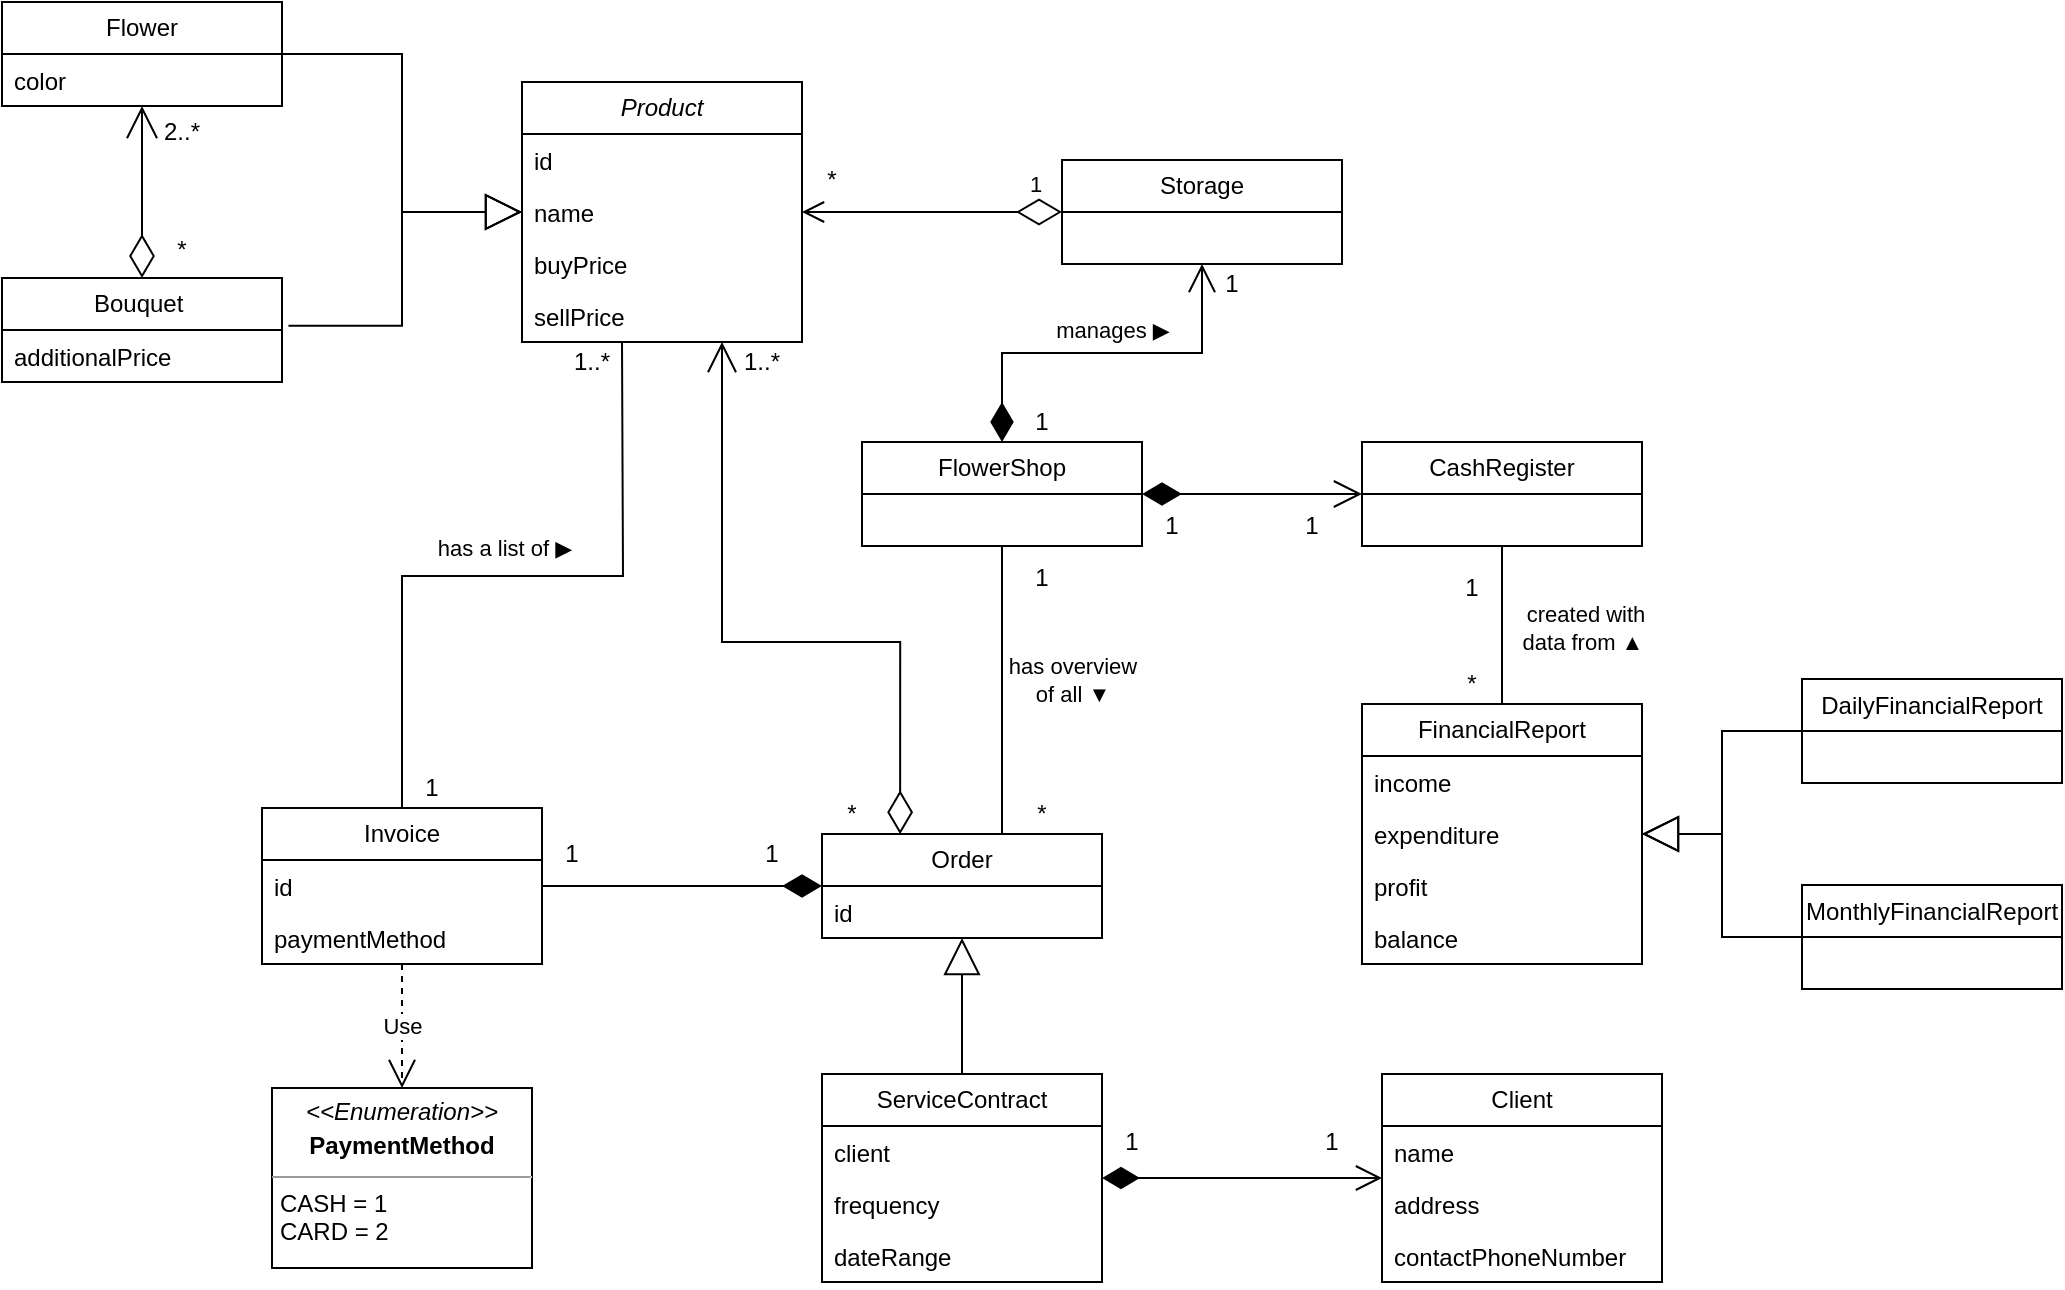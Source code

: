 <mxfile version="22.1.22" type="embed">
  <diagram id="rXadUDcpfPJnXtzyxUqe" name="Page-1">
    <mxGraphModel dx="1134" dy="641" grid="1" gridSize="10" guides="1" tooltips="1" connect="1" arrows="1" fold="1" page="1" pageScale="1" pageWidth="1169" pageHeight="827" math="0" shadow="0">
      <root>
        <mxCell id="0" />
        <mxCell id="1" parent="0" />
        <mxCell id="2" value="Flower" style="swimlane;fontStyle=0;childLayout=stackLayout;horizontal=1;startSize=26;fillColor=none;horizontalStack=0;resizeParent=1;resizeParentMax=0;resizeLast=0;collapsible=1;marginBottom=0;whiteSpace=wrap;html=1;" parent="1" vertex="1">
          <mxGeometry x="30" y="40" width="140" height="52" as="geometry">
            <mxRectangle x="160" y="100" width="80" height="30" as="alternateBounds" />
          </mxGeometry>
        </mxCell>
        <mxCell id="128" value="color" style="text;strokeColor=none;fillColor=none;align=left;verticalAlign=top;spacingLeft=4;spacingRight=4;overflow=hidden;rotatable=0;points=[[0,0.5],[1,0.5]];portConstraint=eastwest;whiteSpace=wrap;html=1;" vertex="1" parent="2">
          <mxGeometry y="26" width="140" height="26" as="geometry" />
        </mxCell>
        <mxCell id="6" value="Bouquet&amp;nbsp;" style="swimlane;fontStyle=0;childLayout=stackLayout;horizontal=1;startSize=26;fillColor=none;horizontalStack=0;resizeParent=1;resizeParentMax=0;resizeLast=0;collapsible=1;marginBottom=0;whiteSpace=wrap;html=1;" parent="1" vertex="1">
          <mxGeometry x="30" y="178" width="140" height="52" as="geometry" />
        </mxCell>
        <mxCell id="8" value="additionalPrice" style="text;strokeColor=none;fillColor=none;align=left;verticalAlign=top;spacingLeft=4;spacingRight=4;overflow=hidden;rotatable=0;points=[[0,0.5],[1,0.5]];portConstraint=eastwest;whiteSpace=wrap;html=1;" parent="6" vertex="1">
          <mxGeometry y="26" width="140" height="26" as="geometry" />
        </mxCell>
        <mxCell id="11" value="" style="endArrow=open;html=1;endSize=14;startArrow=diamondThin;startSize=19;startFill=0;edgeStyle=orthogonalEdgeStyle;align=left;verticalAlign=bottom;rounded=0;exitX=0.5;exitY=0;exitDx=0;exitDy=0;" parent="1" source="6" target="2" edge="1">
          <mxGeometry x="-0.302" relative="1" as="geometry">
            <mxPoint x="260" y="300" as="sourcePoint" />
            <mxPoint x="420" y="300" as="targetPoint" />
            <mxPoint as="offset" />
            <Array as="points">
              <mxPoint x="100" y="150" />
              <mxPoint x="100" y="150" />
            </Array>
          </mxGeometry>
        </mxCell>
        <mxCell id="12" value="2..*" style="text;html=1;strokeColor=none;fillColor=none;align=center;verticalAlign=middle;whiteSpace=wrap;rounded=0;" parent="1" vertex="1">
          <mxGeometry x="110" y="100" width="20" height="10" as="geometry" />
        </mxCell>
        <mxCell id="13" value="1" style="text;html=1;strokeColor=none;fillColor=none;align=center;verticalAlign=middle;whiteSpace=wrap;rounded=0;" parent="1" vertex="1">
          <mxGeometry x="755" y="328" width="20" height="10" as="geometry" />
        </mxCell>
        <mxCell id="16" value="Storage" style="swimlane;fontStyle=0;childLayout=stackLayout;horizontal=1;startSize=26;fillColor=none;horizontalStack=0;resizeParent=1;resizeParentMax=0;resizeLast=0;collapsible=1;marginBottom=0;whiteSpace=wrap;html=1;" parent="1" vertex="1">
          <mxGeometry x="560" y="119" width="140" height="52" as="geometry" />
        </mxCell>
        <mxCell id="22" value="1" style="endArrow=open;html=1;endSize=9;startArrow=diamondThin;startSize=20;startFill=0;edgeStyle=orthogonalEdgeStyle;align=left;verticalAlign=bottom;rounded=0;" parent="1" source="16" target="84" edge="1">
          <mxGeometry x="-0.714" y="-5" relative="1" as="geometry">
            <mxPoint x="500" y="140" as="sourcePoint" />
            <mxPoint x="270" y="180" as="targetPoint" />
            <mxPoint as="offset" />
          </mxGeometry>
        </mxCell>
        <mxCell id="23" value="*" style="text;html=1;strokeColor=none;fillColor=none;align=center;verticalAlign=middle;whiteSpace=wrap;rounded=0;" parent="1" vertex="1">
          <mxGeometry x="110" y="149" width="20" height="29" as="geometry" />
        </mxCell>
        <mxCell id="31" value="FlowerShop" style="swimlane;fontStyle=0;childLayout=stackLayout;horizontal=1;startSize=26;fillColor=none;horizontalStack=0;resizeParent=1;resizeParentMax=0;resizeLast=0;collapsible=1;marginBottom=0;whiteSpace=wrap;html=1;" parent="1" vertex="1">
          <mxGeometry x="460" y="260" width="140" height="52" as="geometry">
            <mxRectangle x="160" y="100" width="80" height="30" as="alternateBounds" />
          </mxGeometry>
        </mxCell>
        <mxCell id="36" value="CashRegister" style="swimlane;fontStyle=0;childLayout=stackLayout;horizontal=1;startSize=26;fillColor=none;horizontalStack=0;resizeParent=1;resizeParentMax=0;resizeLast=0;collapsible=1;marginBottom=0;whiteSpace=wrap;html=1;" parent="1" vertex="1">
          <mxGeometry x="710" y="260" width="140" height="52" as="geometry" />
        </mxCell>
        <mxCell id="41" value="1" style="text;html=1;strokeColor=none;fillColor=none;align=center;verticalAlign=middle;whiteSpace=wrap;rounded=0;" parent="1" vertex="1">
          <mxGeometry x="670" y="292" width="30" height="20" as="geometry" />
        </mxCell>
        <mxCell id="42" value="1" style="text;html=1;strokeColor=none;fillColor=none;align=center;verticalAlign=middle;whiteSpace=wrap;rounded=0;" parent="1" vertex="1">
          <mxGeometry x="600" y="292" width="30" height="20" as="geometry" />
        </mxCell>
        <mxCell id="44" value="1" style="text;html=1;strokeColor=none;fillColor=none;align=center;verticalAlign=middle;whiteSpace=wrap;rounded=0;" parent="1" vertex="1">
          <mxGeometry x="535" y="240" width="30" height="20" as="geometry" />
        </mxCell>
        <mxCell id="45" value="*" style="text;html=1;strokeColor=none;fillColor=none;align=center;verticalAlign=middle;whiteSpace=wrap;rounded=0;" parent="1" vertex="1">
          <mxGeometry x="430" y="119" width="30" height="20" as="geometry" />
        </mxCell>
        <mxCell id="46" value="Order" style="swimlane;fontStyle=0;childLayout=stackLayout;horizontal=1;startSize=26;fillColor=none;horizontalStack=0;resizeParent=1;resizeParentMax=0;resizeLast=0;collapsible=1;marginBottom=0;whiteSpace=wrap;html=1;" parent="1" vertex="1">
          <mxGeometry x="440" y="456" width="140" height="52" as="geometry" />
        </mxCell>
        <mxCell id="47" value="id" style="text;strokeColor=none;fillColor=none;align=left;verticalAlign=top;spacingLeft=4;spacingRight=4;overflow=hidden;rotatable=0;points=[[0,0.5],[1,0.5]];portConstraint=eastwest;whiteSpace=wrap;html=1;" parent="46" vertex="1">
          <mxGeometry y="26" width="140" height="26" as="geometry" />
        </mxCell>
        <mxCell id="50" value="ServiceContract" style="swimlane;fontStyle=0;childLayout=stackLayout;horizontal=1;startSize=26;fillColor=none;horizontalStack=0;resizeParent=1;resizeParentMax=0;resizeLast=0;collapsible=1;marginBottom=0;whiteSpace=wrap;html=1;" parent="1" vertex="1">
          <mxGeometry x="440" y="576" width="140" height="104" as="geometry" />
        </mxCell>
        <mxCell id="51" value="client" style="text;strokeColor=none;fillColor=none;align=left;verticalAlign=top;spacingLeft=4;spacingRight=4;overflow=hidden;rotatable=0;points=[[0,0.5],[1,0.5]];portConstraint=eastwest;whiteSpace=wrap;html=1;" parent="50" vertex="1">
          <mxGeometry y="26" width="140" height="26" as="geometry" />
        </mxCell>
        <mxCell id="52" value="frequency" style="text;strokeColor=none;fillColor=none;align=left;verticalAlign=top;spacingLeft=4;spacingRight=4;overflow=hidden;rotatable=0;points=[[0,0.5],[1,0.5]];portConstraint=eastwest;whiteSpace=wrap;html=1;" parent="50" vertex="1">
          <mxGeometry y="52" width="140" height="26" as="geometry" />
        </mxCell>
        <mxCell id="53" value="dateRange" style="text;strokeColor=none;fillColor=none;align=left;verticalAlign=top;spacingLeft=4;spacingRight=4;overflow=hidden;rotatable=0;points=[[0,0.5],[1,0.5]];portConstraint=eastwest;whiteSpace=wrap;html=1;" parent="50" vertex="1">
          <mxGeometry y="78" width="140" height="26" as="geometry" />
        </mxCell>
        <mxCell id="57" value="Invoice" style="swimlane;fontStyle=0;childLayout=stackLayout;horizontal=1;startSize=26;fillColor=none;horizontalStack=0;resizeParent=1;resizeParentMax=0;resizeLast=0;collapsible=1;marginBottom=0;whiteSpace=wrap;html=1;" parent="1" vertex="1">
          <mxGeometry x="160" y="443" width="140" height="78" as="geometry" />
        </mxCell>
        <mxCell id="106" value="id" style="text;strokeColor=none;fillColor=none;align=left;verticalAlign=top;spacingLeft=4;spacingRight=4;overflow=hidden;rotatable=0;points=[[0,0.5],[1,0.5]];portConstraint=eastwest;whiteSpace=wrap;html=1;" parent="57" vertex="1">
          <mxGeometry y="26" width="140" height="26" as="geometry" />
        </mxCell>
        <mxCell id="58" value="paymentMethod" style="text;strokeColor=none;fillColor=none;align=left;verticalAlign=top;spacingLeft=4;spacingRight=4;overflow=hidden;rotatable=0;points=[[0,0.5],[1,0.5]];portConstraint=eastwest;whiteSpace=wrap;html=1;" parent="57" vertex="1">
          <mxGeometry y="52" width="140" height="26" as="geometry" />
        </mxCell>
        <mxCell id="61" value="" style="endArrow=none;html=1;endSize=12;startArrow=none;startSize=16;startFill=0;edgeStyle=orthogonalEdgeStyle;align=left;verticalAlign=bottom;rounded=0;exitX=0.5;exitY=0;exitDx=0;exitDy=0;endFill=0;" parent="1" source="57" edge="1">
          <mxGeometry x="-0.097" y="9" relative="1" as="geometry">
            <mxPoint x="370" y="460" as="sourcePoint" />
            <mxPoint x="340" y="210" as="targetPoint" />
            <mxPoint as="offset" />
          </mxGeometry>
        </mxCell>
        <mxCell id="102" value="has a list of ▶" style="edgeLabel;html=1;align=center;verticalAlign=middle;resizable=0;points=[];" parent="61" vertex="1" connectable="0">
          <mxGeometry x="-0.202" y="-1" relative="1" as="geometry">
            <mxPoint x="30" y="-15" as="offset" />
          </mxGeometry>
        </mxCell>
        <mxCell id="64" value="*" style="text;html=1;strokeColor=none;fillColor=none;align=center;verticalAlign=middle;whiteSpace=wrap;rounded=0;" parent="1" vertex="1">
          <mxGeometry x="750" y="371" width="30" height="20" as="geometry" />
        </mxCell>
        <mxCell id="65" value="1..*" style="text;html=1;strokeColor=none;fillColor=none;align=center;verticalAlign=middle;whiteSpace=wrap;rounded=0;" parent="1" vertex="1">
          <mxGeometry x="310" y="210" width="30" height="20" as="geometry" />
        </mxCell>
        <mxCell id="66" value="" style="endArrow=diamondThin;endFill=1;endSize=17;html=1;rounded=0;" parent="1" source="57" target="46" edge="1">
          <mxGeometry width="160" relative="1" as="geometry">
            <mxPoint x="340" y="570" as="sourcePoint" />
            <mxPoint x="450" y="570" as="targetPoint" />
          </mxGeometry>
        </mxCell>
        <mxCell id="67" value="1" style="text;html=1;strokeColor=none;fillColor=none;align=center;verticalAlign=middle;whiteSpace=wrap;rounded=0;" parent="1" vertex="1">
          <mxGeometry x="400" y="456" width="30" height="20" as="geometry" />
        </mxCell>
        <mxCell id="68" value="1" style="text;html=1;strokeColor=none;fillColor=none;align=center;verticalAlign=middle;whiteSpace=wrap;rounded=0;" parent="1" vertex="1">
          <mxGeometry x="300" y="456" width="30" height="20" as="geometry" />
        </mxCell>
        <mxCell id="69" value="" style="endArrow=block;endSize=16;endFill=0;html=1;rounded=0;" parent="1" source="50" target="46" edge="1">
          <mxGeometry width="160" relative="1" as="geometry">
            <mxPoint x="490" y="490" as="sourcePoint" />
            <mxPoint x="650" y="490" as="targetPoint" />
            <Array as="points" />
          </mxGeometry>
        </mxCell>
        <mxCell id="70" value="Client" style="swimlane;fontStyle=0;childLayout=stackLayout;horizontal=1;startSize=26;fillColor=none;horizontalStack=0;resizeParent=1;resizeParentMax=0;resizeLast=0;collapsible=1;marginBottom=0;whiteSpace=wrap;html=1;" parent="1" vertex="1">
          <mxGeometry x="720" y="576" width="140" height="104" as="geometry">
            <mxRectangle x="160" y="100" width="80" height="30" as="alternateBounds" />
          </mxGeometry>
        </mxCell>
        <mxCell id="71" value="name" style="text;strokeColor=none;fillColor=none;align=left;verticalAlign=top;spacingLeft=4;spacingRight=4;overflow=hidden;rotatable=0;points=[[0,0.5],[1,0.5]];portConstraint=eastwest;whiteSpace=wrap;html=1;" parent="70" vertex="1">
          <mxGeometry y="26" width="140" height="26" as="geometry" />
        </mxCell>
        <mxCell id="72" value="address" style="text;strokeColor=none;fillColor=none;align=left;verticalAlign=top;spacingLeft=4;spacingRight=4;overflow=hidden;rotatable=0;points=[[0,0.5],[1,0.5]];portConstraint=eastwest;whiteSpace=wrap;html=1;" parent="70" vertex="1">
          <mxGeometry y="52" width="140" height="26" as="geometry" />
        </mxCell>
        <mxCell id="73" value="contactPhoneNumber" style="text;strokeColor=none;fillColor=none;align=left;verticalAlign=top;spacingLeft=4;spacingRight=4;overflow=hidden;rotatable=0;points=[[0,0.5],[1,0.5]];portConstraint=eastwest;whiteSpace=wrap;html=1;" parent="70" vertex="1">
          <mxGeometry y="78" width="140" height="26" as="geometry" />
        </mxCell>
        <mxCell id="75" value="1" style="text;html=1;strokeColor=none;fillColor=none;align=center;verticalAlign=middle;whiteSpace=wrap;rounded=0;" parent="1" vertex="1">
          <mxGeometry x="580" y="600" width="30" height="20" as="geometry" />
        </mxCell>
        <mxCell id="76" value="1" style="text;html=1;strokeColor=none;fillColor=none;align=center;verticalAlign=middle;whiteSpace=wrap;rounded=0;" parent="1" vertex="1">
          <mxGeometry x="680" y="600" width="30" height="20" as="geometry" />
        </mxCell>
        <mxCell id="79" value="" style="endArrow=none;html=1;endSize=10;startArrow=none;startSize=21;startFill=0;edgeStyle=orthogonalEdgeStyle;align=left;verticalAlign=bottom;rounded=0;endFill=0;" parent="1" source="31" target="46" edge="1">
          <mxGeometry x="-0.015" y="10" relative="1" as="geometry">
            <mxPoint x="510" y="450" as="sourcePoint" />
            <mxPoint x="670" y="450" as="targetPoint" />
            <mxPoint as="offset" />
            <Array as="points">
              <mxPoint x="530" y="430" />
              <mxPoint x="530" y="430" />
            </Array>
          </mxGeometry>
        </mxCell>
        <mxCell id="80" value="1" style="text;html=1;strokeColor=none;fillColor=none;align=center;verticalAlign=middle;whiteSpace=wrap;rounded=0;" parent="1" vertex="1">
          <mxGeometry x="535" y="318" width="30" height="20" as="geometry" />
        </mxCell>
        <mxCell id="81" value="*" style="text;html=1;strokeColor=none;fillColor=none;align=center;verticalAlign=middle;whiteSpace=wrap;rounded=0;" parent="1" vertex="1">
          <mxGeometry x="535" y="436" width="30" height="20" as="geometry" />
        </mxCell>
        <mxCell id="84" value="&lt;i&gt;Product&lt;/i&gt;" style="swimlane;fontStyle=0;childLayout=stackLayout;horizontal=1;startSize=26;fillColor=none;horizontalStack=0;resizeParent=1;resizeParentMax=0;resizeLast=0;collapsible=1;marginBottom=0;whiteSpace=wrap;html=1;" parent="1" vertex="1">
          <mxGeometry x="290" y="80" width="140" height="130" as="geometry">
            <mxRectangle x="160" y="100" width="80" height="30" as="alternateBounds" />
          </mxGeometry>
        </mxCell>
        <mxCell id="85" value="id" style="text;strokeColor=none;fillColor=none;align=left;verticalAlign=top;spacingLeft=4;spacingRight=4;overflow=hidden;rotatable=0;points=[[0,0.5],[1,0.5]];portConstraint=eastwest;whiteSpace=wrap;html=1;" parent="84" vertex="1">
          <mxGeometry y="26" width="140" height="26" as="geometry" />
        </mxCell>
        <mxCell id="88" value="name" style="text;strokeColor=none;fillColor=none;align=left;verticalAlign=top;spacingLeft=4;spacingRight=4;overflow=hidden;rotatable=0;points=[[0,0.5],[1,0.5]];portConstraint=eastwest;whiteSpace=wrap;html=1;" parent="84" vertex="1">
          <mxGeometry y="52" width="140" height="26" as="geometry" />
        </mxCell>
        <mxCell id="86" value="buyPrice" style="text;strokeColor=none;fillColor=none;align=left;verticalAlign=top;spacingLeft=4;spacingRight=4;overflow=hidden;rotatable=0;points=[[0,0.5],[1,0.5]];portConstraint=eastwest;whiteSpace=wrap;html=1;" parent="84" vertex="1">
          <mxGeometry y="78" width="140" height="26" as="geometry" />
        </mxCell>
        <mxCell id="87" value="sellPrice" style="text;strokeColor=none;fillColor=none;align=left;verticalAlign=top;spacingLeft=4;spacingRight=4;overflow=hidden;rotatable=0;points=[[0,0.5],[1,0.5]];portConstraint=eastwest;whiteSpace=wrap;html=1;" parent="84" vertex="1">
          <mxGeometry y="104" width="140" height="26" as="geometry" />
        </mxCell>
        <mxCell id="89" value="" style="endArrow=block;endSize=16;endFill=0;html=1;rounded=0;edgeStyle=orthogonalEdgeStyle;exitX=1.023;exitY=-0.082;exitDx=0;exitDy=0;exitPerimeter=0;" parent="1" source="8" target="84" edge="1">
          <mxGeometry width="160" relative="1" as="geometry">
            <mxPoint x="105" y="240" as="sourcePoint" />
            <mxPoint x="265" y="240" as="targetPoint" />
          </mxGeometry>
        </mxCell>
        <mxCell id="90" value="" style="endArrow=block;endSize=16;endFill=0;html=1;rounded=0;edgeStyle=orthogonalEdgeStyle;" parent="1" source="2" target="84" edge="1">
          <mxGeometry width="160" relative="1" as="geometry">
            <mxPoint x="209.51" y="54" as="sourcePoint" />
            <mxPoint x="349.51" y="20" as="targetPoint" />
          </mxGeometry>
        </mxCell>
        <mxCell id="92" value="" style="endArrow=open;html=1;endSize=12;startArrow=diamondThin;startSize=17;startFill=1;edgeStyle=orthogonalEdgeStyle;align=left;verticalAlign=bottom;rounded=0;" parent="1" source="31" target="36" edge="1">
          <mxGeometry x="-0.238" relative="1" as="geometry">
            <mxPoint x="610" y="360" as="sourcePoint" />
            <mxPoint x="770" y="360" as="targetPoint" />
            <mxPoint as="offset" />
          </mxGeometry>
        </mxCell>
        <mxCell id="94" value="" style="endArrow=open;html=1;endSize=12;startArrow=diamondThin;startSize=17;startFill=1;edgeStyle=orthogonalEdgeStyle;align=left;verticalAlign=bottom;rounded=0;" parent="1" source="31" target="16" edge="1">
          <mxGeometry x="-1" y="3" relative="1" as="geometry">
            <mxPoint x="630" y="260" as="sourcePoint" />
            <mxPoint x="790" y="260" as="targetPoint" />
          </mxGeometry>
        </mxCell>
        <mxCell id="95" value="1" style="text;html=1;strokeColor=none;fillColor=none;align=center;verticalAlign=middle;whiteSpace=wrap;rounded=0;" parent="1" vertex="1">
          <mxGeometry x="630" y="171" width="30" height="20" as="geometry" />
        </mxCell>
        <mxCell id="97" value="" style="endArrow=open;html=1;endSize=11;startArrow=diamondThin;startSize=16;startFill=1;edgeStyle=orthogonalEdgeStyle;align=left;verticalAlign=bottom;rounded=0;" parent="1" source="50" target="70" edge="1">
          <mxGeometry x="-0.238" relative="1" as="geometry">
            <mxPoint x="620" y="540" as="sourcePoint" />
            <mxPoint x="760" y="540" as="targetPoint" />
            <mxPoint as="offset" />
          </mxGeometry>
        </mxCell>
        <mxCell id="99" value="" style="endArrow=open;html=1;endSize=13;startArrow=diamondThin;startSize=19;startFill=0;edgeStyle=orthogonalEdgeStyle;align=left;verticalAlign=bottom;rounded=0;exitX=0.279;exitY=0.003;exitDx=0;exitDy=0;exitPerimeter=0;" parent="1" source="46" target="84" edge="1">
          <mxGeometry x="-1" y="3" relative="1" as="geometry">
            <mxPoint x="480" y="450" as="sourcePoint" />
            <mxPoint x="500" y="420" as="targetPoint" />
            <Array as="points">
              <mxPoint x="479" y="360" />
              <mxPoint x="390" y="360" />
            </Array>
          </mxGeometry>
        </mxCell>
        <mxCell id="104" value="1..*" style="text;html=1;strokeColor=none;fillColor=none;align=center;verticalAlign=middle;whiteSpace=wrap;rounded=0;" parent="1" vertex="1">
          <mxGeometry x="390" y="210" width="40" height="20" as="geometry" />
        </mxCell>
        <mxCell id="105" value="*" style="text;html=1;strokeColor=none;fillColor=none;align=center;verticalAlign=middle;whiteSpace=wrap;rounded=0;" parent="1" vertex="1">
          <mxGeometry x="440" y="436" width="30" height="20" as="geometry" />
        </mxCell>
        <mxCell id="107" value="&lt;p style=&quot;margin: 4px 0px 0px; text-align: center; line-height: 140%;&quot;&gt;&lt;i&gt;&amp;lt;&amp;lt;Enumeration&amp;gt;&amp;gt;&lt;/i&gt;&lt;br&gt;&lt;b&gt;PaymentMethod&lt;/b&gt;&lt;/p&gt;&lt;hr size=&quot;1&quot;&gt;&lt;p style=&quot;margin: 0px 0px 0px 4px;&quot;&gt;CASH = 1&lt;/p&gt;&lt;p style=&quot;margin: 0px 0px 0px 4px;&quot;&gt;CARD = 2&lt;/p&gt;" style="verticalAlign=top;align=left;overflow=fill;fontSize=12;fontFamily=Helvetica;html=1;whiteSpace=wrap;" parent="1" vertex="1">
          <mxGeometry x="165" y="583" width="130" height="90" as="geometry" />
        </mxCell>
        <mxCell id="108" value="Use" style="endArrow=open;endSize=12;dashed=1;html=1;rounded=0;" parent="1" source="57" target="107" edge="1">
          <mxGeometry width="160" relative="1" as="geometry">
            <mxPoint x="440" y="560" as="sourcePoint" />
            <mxPoint x="280" y="560" as="targetPoint" />
          </mxGeometry>
        </mxCell>
        <mxCell id="109" value="1" style="text;html=1;strokeColor=none;fillColor=none;align=center;verticalAlign=middle;whiteSpace=wrap;rounded=0;" parent="1" vertex="1">
          <mxGeometry x="230" y="423" width="30" height="20" as="geometry" />
        </mxCell>
        <mxCell id="111" value="FinancialReport" style="swimlane;fontStyle=0;childLayout=stackLayout;horizontal=1;startSize=26;fillColor=none;horizontalStack=0;resizeParent=1;resizeParentMax=0;resizeLast=0;collapsible=1;marginBottom=0;whiteSpace=wrap;html=1;" parent="1" vertex="1">
          <mxGeometry x="710" y="391" width="140" height="130" as="geometry">
            <mxRectangle x="160" y="100" width="80" height="30" as="alternateBounds" />
          </mxGeometry>
        </mxCell>
        <mxCell id="115" value="income&amp;nbsp;" style="text;strokeColor=none;fillColor=none;align=left;verticalAlign=top;spacingLeft=4;spacingRight=4;overflow=hidden;rotatable=0;points=[[0,0.5],[1,0.5]];portConstraint=eastwest;whiteSpace=wrap;html=1;" parent="111" vertex="1">
          <mxGeometry y="26" width="140" height="26" as="geometry" />
        </mxCell>
        <mxCell id="114" value="expenditure" style="text;strokeColor=none;fillColor=none;align=left;verticalAlign=top;spacingLeft=4;spacingRight=4;overflow=hidden;rotatable=0;points=[[0,0.5],[1,0.5]];portConstraint=eastwest;whiteSpace=wrap;html=1;" parent="111" vertex="1">
          <mxGeometry y="52" width="140" height="26" as="geometry" />
        </mxCell>
        <mxCell id="113" value="profit" style="text;strokeColor=none;fillColor=none;align=left;verticalAlign=top;spacingLeft=4;spacingRight=4;overflow=hidden;rotatable=0;points=[[0,0.5],[1,0.5]];portConstraint=eastwest;whiteSpace=wrap;html=1;" parent="111" vertex="1">
          <mxGeometry y="78" width="140" height="26" as="geometry" />
        </mxCell>
        <mxCell id="37" value="balance" style="text;strokeColor=none;fillColor=none;align=left;verticalAlign=top;spacingLeft=4;spacingRight=4;overflow=hidden;rotatable=0;points=[[0,0.5],[1,0.5]];portConstraint=eastwest;whiteSpace=wrap;html=1;" parent="111" vertex="1">
          <mxGeometry y="104" width="140" height="26" as="geometry" />
        </mxCell>
        <mxCell id="116" value="" style="endArrow=none;html=1;endSize=12;startArrow=none;startSize=16;startFill=0;edgeStyle=orthogonalEdgeStyle;align=left;verticalAlign=bottom;rounded=0;endFill=0;" parent="1" source="111" target="36" edge="1">
          <mxGeometry x="-0.097" y="9" relative="1" as="geometry">
            <mxPoint x="870" y="475.52" as="sourcePoint" />
            <mxPoint x="980" y="242.52" as="targetPoint" />
            <mxPoint as="offset" />
          </mxGeometry>
        </mxCell>
        <mxCell id="117" value="&amp;nbsp;created with&lt;br&gt;data from&amp;nbsp;▲" style="edgeLabel;html=1;align=center;verticalAlign=middle;resizable=0;points=[];" parent="116" vertex="1" connectable="0">
          <mxGeometry x="-0.202" y="-1" relative="1" as="geometry">
            <mxPoint x="39" y="-7" as="offset" />
          </mxGeometry>
        </mxCell>
        <mxCell id="118" value="MonthlyFinancialReport" style="swimlane;fontStyle=0;childLayout=stackLayout;horizontal=1;startSize=26;fillColor=none;horizontalStack=0;resizeParent=1;resizeParentMax=0;resizeLast=0;collapsible=1;marginBottom=0;whiteSpace=wrap;html=1;" parent="1" vertex="1">
          <mxGeometry x="930" y="481.5" width="130" height="52" as="geometry">
            <mxRectangle x="160" y="100" width="80" height="30" as="alternateBounds" />
          </mxGeometry>
        </mxCell>
        <mxCell id="123" value="DailyFinancialReport" style="swimlane;fontStyle=0;childLayout=stackLayout;horizontal=1;startSize=26;fillColor=none;horizontalStack=0;resizeParent=1;resizeParentMax=0;resizeLast=0;collapsible=1;marginBottom=0;whiteSpace=wrap;html=1;" parent="1" vertex="1">
          <mxGeometry x="930" y="378.5" width="130" height="52" as="geometry">
            <mxRectangle x="160" y="100" width="80" height="30" as="alternateBounds" />
          </mxGeometry>
        </mxCell>
        <mxCell id="124" value="" style="endArrow=block;endSize=16;endFill=0;html=1;rounded=0;edgeStyle=orthogonalEdgeStyle;" parent="1" source="118" target="111" edge="1">
          <mxGeometry width="160" relative="1" as="geometry">
            <mxPoint x="930" y="578" as="sourcePoint" />
            <mxPoint x="1047" y="521" as="targetPoint" />
          </mxGeometry>
        </mxCell>
        <mxCell id="125" value="" style="endArrow=block;endSize=16;endFill=0;html=1;rounded=0;edgeStyle=orthogonalEdgeStyle;" parent="1" source="123" target="111" edge="1">
          <mxGeometry width="160" relative="1" as="geometry">
            <mxPoint x="951.24" y="565" as="sourcePoint" />
            <mxPoint x="1068.24" y="508" as="targetPoint" />
          </mxGeometry>
        </mxCell>
        <mxCell id="126" value="manages ▶" style="edgeLabel;html=1;align=center;verticalAlign=middle;resizable=0;points=[];" vertex="1" connectable="0" parent="1">
          <mxGeometry x="585" y="204" as="geometry" />
        </mxCell>
        <mxCell id="127" value="has overview &lt;br&gt;of all&amp;nbsp;▼" style="edgeLabel;html=1;align=center;verticalAlign=middle;resizable=0;points=[];" vertex="1" connectable="0" parent="1">
          <mxGeometry x="565" y="378.5" as="geometry" />
        </mxCell>
      </root>
    </mxGraphModel>
  </diagram>
</mxfile>
